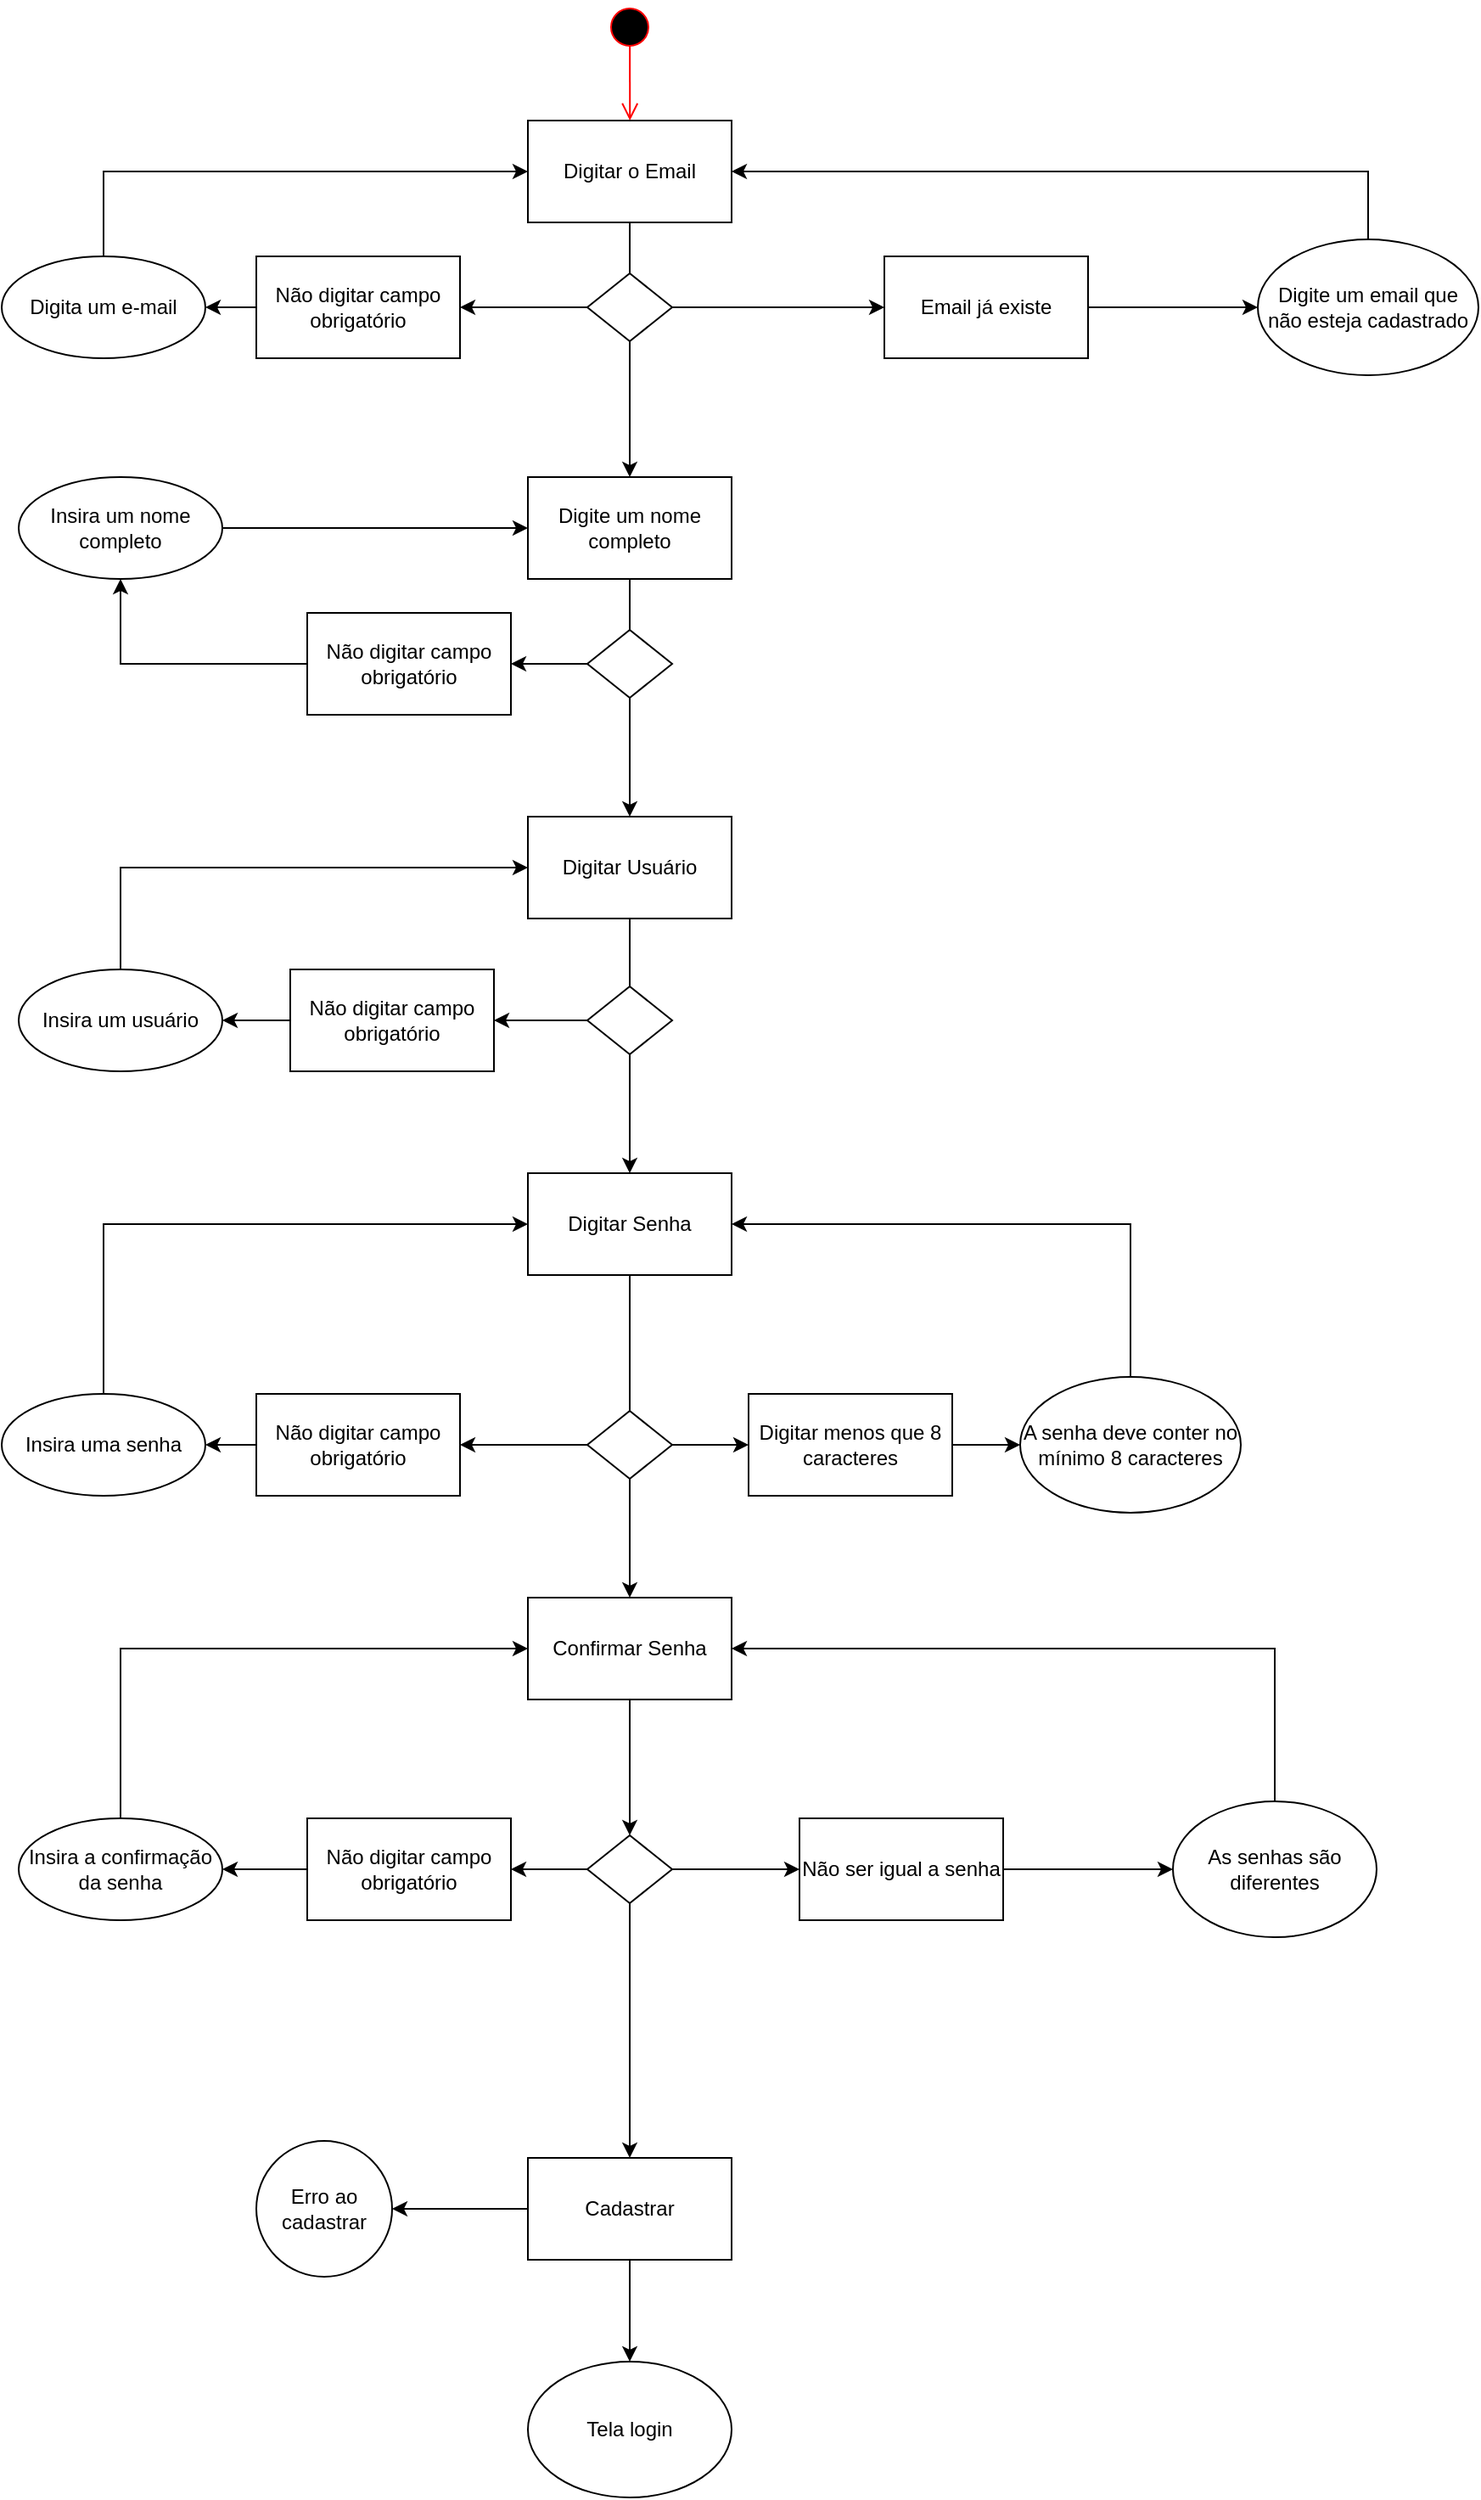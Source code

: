 <mxfile version="24.7.6">
  <diagram name="Página-1" id="m51AZlesysTWS4gtmlsb">
    <mxGraphModel dx="2014" dy="638" grid="1" gridSize="10" guides="1" tooltips="1" connect="1" arrows="1" fold="1" page="1" pageScale="1" pageWidth="827" pageHeight="1169" math="0" shadow="0">
      <root>
        <mxCell id="0" />
        <mxCell id="1" parent="0" />
        <mxCell id="4Ot2-EcF4Pjps9G5-t95-6" style="edgeStyle=orthogonalEdgeStyle;rounded=0;orthogonalLoop=1;jettySize=auto;html=1;" parent="1" source="4Ot2-EcF4Pjps9G5-t95-1" target="4Ot2-EcF4Pjps9G5-t95-2" edge="1">
          <mxGeometry relative="1" as="geometry" />
        </mxCell>
        <mxCell id="9suPyyE1rasKGQ6SKx1s-49" value="" style="edgeStyle=orthogonalEdgeStyle;rounded=0;orthogonalLoop=1;jettySize=auto;html=1;exitX=0;exitY=0.5;exitDx=0;exitDy=0;" edge="1" parent="1" source="9suPyyE1rasKGQ6SKx1s-59" target="9suPyyE1rasKGQ6SKx1s-48">
          <mxGeometry relative="1" as="geometry" />
        </mxCell>
        <mxCell id="9suPyyE1rasKGQ6SKx1s-52" value="" style="edgeStyle=orthogonalEdgeStyle;rounded=0;orthogonalLoop=1;jettySize=auto;html=1;exitX=1;exitY=0.5;exitDx=0;exitDy=0;" edge="1" parent="1" source="9suPyyE1rasKGQ6SKx1s-59" target="9suPyyE1rasKGQ6SKx1s-51">
          <mxGeometry relative="1" as="geometry" />
        </mxCell>
        <mxCell id="4Ot2-EcF4Pjps9G5-t95-1" value="Digitar o Email" style="rounded=0;whiteSpace=wrap;html=1;" parent="1" vertex="1">
          <mxGeometry x="-40" y="90" width="120" height="60" as="geometry" />
        </mxCell>
        <mxCell id="4Ot2-EcF4Pjps9G5-t95-7" style="edgeStyle=orthogonalEdgeStyle;rounded=0;orthogonalLoop=1;jettySize=auto;html=1;" parent="1" source="9suPyyE1rasKGQ6SKx1s-63" target="4Ot2-EcF4Pjps9G5-t95-5" edge="1">
          <mxGeometry relative="1" as="geometry" />
        </mxCell>
        <mxCell id="4Ot2-EcF4Pjps9G5-t95-2" value="Digite um nome completo" style="rounded=0;whiteSpace=wrap;html=1;" parent="1" vertex="1">
          <mxGeometry x="-40" y="300" width="120" height="60" as="geometry" />
        </mxCell>
        <mxCell id="4Ot2-EcF4Pjps9G5-t95-9" style="edgeStyle=orthogonalEdgeStyle;rounded=0;orthogonalLoop=1;jettySize=auto;html=1;" parent="1" source="4Ot2-EcF4Pjps9G5-t95-3" target="4Ot2-EcF4Pjps9G5-t95-4" edge="1">
          <mxGeometry relative="1" as="geometry" />
        </mxCell>
        <mxCell id="4Ot2-EcF4Pjps9G5-t95-3" value="Digitar Senha" style="rounded=0;whiteSpace=wrap;html=1;" parent="1" vertex="1">
          <mxGeometry x="-40" y="710" width="120" height="60" as="geometry" />
        </mxCell>
        <mxCell id="9suPyyE1rasKGQ6SKx1s-24" value="" style="edgeStyle=orthogonalEdgeStyle;rounded=0;orthogonalLoop=1;jettySize=auto;html=1;" edge="1" parent="1" source="9suPyyE1rasKGQ6SKx1s-77" target="9suPyyE1rasKGQ6SKx1s-23">
          <mxGeometry relative="1" as="geometry" />
        </mxCell>
        <mxCell id="4Ot2-EcF4Pjps9G5-t95-4" value="Confirmar Senha" style="rounded=0;whiteSpace=wrap;html=1;" parent="1" vertex="1">
          <mxGeometry x="-40" y="960" width="120" height="60" as="geometry" />
        </mxCell>
        <mxCell id="4Ot2-EcF4Pjps9G5-t95-8" style="edgeStyle=orthogonalEdgeStyle;rounded=0;orthogonalLoop=1;jettySize=auto;html=1;" parent="1" source="4Ot2-EcF4Pjps9G5-t95-5" target="4Ot2-EcF4Pjps9G5-t95-3" edge="1">
          <mxGeometry relative="1" as="geometry" />
        </mxCell>
        <mxCell id="4Ot2-EcF4Pjps9G5-t95-5" value="Digitar Usuário" style="rounded=0;whiteSpace=wrap;html=1;" parent="1" vertex="1">
          <mxGeometry x="-40" y="500" width="120" height="60" as="geometry" />
        </mxCell>
        <mxCell id="4Ot2-EcF4Pjps9G5-t95-15" value="Tela login" style="ellipse;whiteSpace=wrap;html=1;rounded=0;" parent="1" vertex="1">
          <mxGeometry x="-40" y="1410" width="120" height="80" as="geometry" />
        </mxCell>
        <mxCell id="9suPyyE1rasKGQ6SKx1s-86" style="edgeStyle=orthogonalEdgeStyle;rounded=0;orthogonalLoop=1;jettySize=auto;html=1;entryX=0;entryY=0.5;entryDx=0;entryDy=0;" edge="1" parent="1" source="9suPyyE1rasKGQ6SKx1s-1" target="4Ot2-EcF4Pjps9G5-t95-1">
          <mxGeometry relative="1" as="geometry">
            <Array as="points">
              <mxPoint x="-290" y="120" />
            </Array>
          </mxGeometry>
        </mxCell>
        <mxCell id="9suPyyE1rasKGQ6SKx1s-1" value="Digita um e-mail" style="ellipse;whiteSpace=wrap;html=1;" vertex="1" parent="1">
          <mxGeometry x="-350" y="170" width="120" height="60" as="geometry" />
        </mxCell>
        <mxCell id="9suPyyE1rasKGQ6SKx1s-66" style="edgeStyle=orthogonalEdgeStyle;rounded=0;orthogonalLoop=1;jettySize=auto;html=1;entryX=0;entryY=0.5;entryDx=0;entryDy=0;" edge="1" parent="1" source="9suPyyE1rasKGQ6SKx1s-5" target="4Ot2-EcF4Pjps9G5-t95-2">
          <mxGeometry relative="1" as="geometry" />
        </mxCell>
        <mxCell id="9suPyyE1rasKGQ6SKx1s-5" value="Insira um nome completo" style="ellipse;whiteSpace=wrap;html=1;" vertex="1" parent="1">
          <mxGeometry x="-340" y="300" width="120" height="60" as="geometry" />
        </mxCell>
        <mxCell id="9suPyyE1rasKGQ6SKx1s-69" style="edgeStyle=orthogonalEdgeStyle;rounded=0;orthogonalLoop=1;jettySize=auto;html=1;entryX=0;entryY=0.5;entryDx=0;entryDy=0;" edge="1" parent="1" source="9suPyyE1rasKGQ6SKx1s-14" target="4Ot2-EcF4Pjps9G5-t95-5">
          <mxGeometry relative="1" as="geometry">
            <Array as="points">
              <mxPoint x="-280" y="530" />
            </Array>
          </mxGeometry>
        </mxCell>
        <mxCell id="9suPyyE1rasKGQ6SKx1s-14" value="Insira um usuário" style="ellipse;whiteSpace=wrap;html=1;" vertex="1" parent="1">
          <mxGeometry x="-340" y="590" width="120" height="60" as="geometry" />
        </mxCell>
        <mxCell id="9suPyyE1rasKGQ6SKx1s-72" style="edgeStyle=orthogonalEdgeStyle;rounded=0;orthogonalLoop=1;jettySize=auto;html=1;entryX=0;entryY=0.5;entryDx=0;entryDy=0;" edge="1" parent="1" source="9suPyyE1rasKGQ6SKx1s-18" target="4Ot2-EcF4Pjps9G5-t95-3">
          <mxGeometry relative="1" as="geometry">
            <Array as="points">
              <mxPoint x="-290" y="740" />
            </Array>
          </mxGeometry>
        </mxCell>
        <mxCell id="9suPyyE1rasKGQ6SKx1s-18" value="Insira uma senha" style="ellipse;whiteSpace=wrap;html=1;" vertex="1" parent="1">
          <mxGeometry x="-350" y="840" width="120" height="60" as="geometry" />
        </mxCell>
        <mxCell id="9suPyyE1rasKGQ6SKx1s-80" style="edgeStyle=orthogonalEdgeStyle;rounded=0;orthogonalLoop=1;jettySize=auto;html=1;entryX=0;entryY=0.5;entryDx=0;entryDy=0;" edge="1" parent="1" source="9suPyyE1rasKGQ6SKx1s-22" target="4Ot2-EcF4Pjps9G5-t95-4">
          <mxGeometry relative="1" as="geometry">
            <Array as="points">
              <mxPoint x="-280" y="990" />
            </Array>
          </mxGeometry>
        </mxCell>
        <mxCell id="9suPyyE1rasKGQ6SKx1s-22" value="Insira a confirmação da senha" style="ellipse;whiteSpace=wrap;html=1;" vertex="1" parent="1">
          <mxGeometry x="-340" y="1090" width="120" height="60" as="geometry" />
        </mxCell>
        <mxCell id="9suPyyE1rasKGQ6SKx1s-25" value="" style="edgeStyle=orthogonalEdgeStyle;rounded=0;orthogonalLoop=1;jettySize=auto;html=1;" edge="1" parent="1" source="9suPyyE1rasKGQ6SKx1s-23" target="4Ot2-EcF4Pjps9G5-t95-15">
          <mxGeometry relative="1" as="geometry" />
        </mxCell>
        <mxCell id="9suPyyE1rasKGQ6SKx1s-88" value="" style="edgeStyle=orthogonalEdgeStyle;rounded=0;orthogonalLoop=1;jettySize=auto;html=1;" edge="1" parent="1" source="9suPyyE1rasKGQ6SKx1s-23">
          <mxGeometry relative="1" as="geometry">
            <mxPoint x="-120" y="1320" as="targetPoint" />
          </mxGeometry>
        </mxCell>
        <mxCell id="9suPyyE1rasKGQ6SKx1s-23" value="Cadastrar" style="rounded=0;whiteSpace=wrap;html=1;" vertex="1" parent="1">
          <mxGeometry x="-40" y="1290" width="120" height="60" as="geometry" />
        </mxCell>
        <mxCell id="9suPyyE1rasKGQ6SKx1s-28" value="Erro ao cadastrar" style="ellipse;whiteSpace=wrap;html=1;rounded=0;" vertex="1" parent="1">
          <mxGeometry x="-200" y="1280" width="80" height="80" as="geometry" />
        </mxCell>
        <mxCell id="9suPyyE1rasKGQ6SKx1s-76" style="edgeStyle=orthogonalEdgeStyle;rounded=0;orthogonalLoop=1;jettySize=auto;html=1;entryX=1;entryY=0.5;entryDx=0;entryDy=0;" edge="1" parent="1" source="9suPyyE1rasKGQ6SKx1s-30" target="4Ot2-EcF4Pjps9G5-t95-3">
          <mxGeometry relative="1" as="geometry">
            <Array as="points">
              <mxPoint x="315" y="740" />
            </Array>
          </mxGeometry>
        </mxCell>
        <mxCell id="9suPyyE1rasKGQ6SKx1s-30" value="A senha deve conter no mínimo 8 caracteres" style="ellipse;whiteSpace=wrap;html=1;rounded=0;" vertex="1" parent="1">
          <mxGeometry x="250" y="830" width="130" height="80" as="geometry" />
        </mxCell>
        <mxCell id="9suPyyE1rasKGQ6SKx1s-38" style="edgeStyle=orthogonalEdgeStyle;rounded=0;orthogonalLoop=1;jettySize=auto;html=1;" edge="1" parent="1" source="9suPyyE1rasKGQ6SKx1s-36" target="9suPyyE1rasKGQ6SKx1s-22">
          <mxGeometry relative="1" as="geometry" />
        </mxCell>
        <mxCell id="9suPyyE1rasKGQ6SKx1s-36" value="Não digitar campo obrigatório" style="rounded=0;whiteSpace=wrap;html=1;" vertex="1" parent="1">
          <mxGeometry x="-170" y="1090" width="120" height="60" as="geometry" />
        </mxCell>
        <mxCell id="9suPyyE1rasKGQ6SKx1s-41" style="edgeStyle=orthogonalEdgeStyle;rounded=0;orthogonalLoop=1;jettySize=auto;html=1;entryX=1;entryY=0.5;entryDx=0;entryDy=0;" edge="1" parent="1" source="9suPyyE1rasKGQ6SKx1s-39" target="9suPyyE1rasKGQ6SKx1s-18">
          <mxGeometry relative="1" as="geometry" />
        </mxCell>
        <mxCell id="9suPyyE1rasKGQ6SKx1s-39" value="Não digitar campo obrigatório" style="rounded=0;whiteSpace=wrap;html=1;" vertex="1" parent="1">
          <mxGeometry x="-200" y="840" width="120" height="60" as="geometry" />
        </mxCell>
        <mxCell id="9suPyyE1rasKGQ6SKx1s-44" style="edgeStyle=orthogonalEdgeStyle;rounded=0;orthogonalLoop=1;jettySize=auto;html=1;" edge="1" parent="1" source="9suPyyE1rasKGQ6SKx1s-42" target="9suPyyE1rasKGQ6SKx1s-14">
          <mxGeometry relative="1" as="geometry" />
        </mxCell>
        <mxCell id="9suPyyE1rasKGQ6SKx1s-42" value="Não digitar campo obrigatório" style="rounded=0;whiteSpace=wrap;html=1;" vertex="1" parent="1">
          <mxGeometry x="-180" y="590" width="120" height="60" as="geometry" />
        </mxCell>
        <mxCell id="9suPyyE1rasKGQ6SKx1s-47" value="" style="edgeStyle=orthogonalEdgeStyle;rounded=0;orthogonalLoop=1;jettySize=auto;html=1;" edge="1" parent="1" source="9suPyyE1rasKGQ6SKx1s-45" target="9suPyyE1rasKGQ6SKx1s-5">
          <mxGeometry relative="1" as="geometry" />
        </mxCell>
        <mxCell id="9suPyyE1rasKGQ6SKx1s-45" value="Não digitar campo obrigatório" style="rounded=0;whiteSpace=wrap;html=1;" vertex="1" parent="1">
          <mxGeometry x="-170" y="380" width="120" height="60" as="geometry" />
        </mxCell>
        <mxCell id="9suPyyE1rasKGQ6SKx1s-50" value="" style="edgeStyle=orthogonalEdgeStyle;rounded=0;orthogonalLoop=1;jettySize=auto;html=1;" edge="1" parent="1" source="9suPyyE1rasKGQ6SKx1s-48" target="9suPyyE1rasKGQ6SKx1s-1">
          <mxGeometry relative="1" as="geometry" />
        </mxCell>
        <mxCell id="9suPyyE1rasKGQ6SKx1s-48" value="Não digitar campo obrigatório" style="rounded=0;whiteSpace=wrap;html=1;" vertex="1" parent="1">
          <mxGeometry x="-200" y="170" width="120" height="60" as="geometry" />
        </mxCell>
        <mxCell id="9suPyyE1rasKGQ6SKx1s-54" value="" style="edgeStyle=orthogonalEdgeStyle;rounded=0;orthogonalLoop=1;jettySize=auto;html=1;" edge="1" parent="1" source="9suPyyE1rasKGQ6SKx1s-51" target="9suPyyE1rasKGQ6SKx1s-53">
          <mxGeometry relative="1" as="geometry" />
        </mxCell>
        <mxCell id="9suPyyE1rasKGQ6SKx1s-51" value="Email já existe" style="rounded=0;whiteSpace=wrap;html=1;" vertex="1" parent="1">
          <mxGeometry x="170" y="170" width="120" height="60" as="geometry" />
        </mxCell>
        <mxCell id="9suPyyE1rasKGQ6SKx1s-62" style="edgeStyle=orthogonalEdgeStyle;rounded=0;orthogonalLoop=1;jettySize=auto;html=1;entryX=1;entryY=0.5;entryDx=0;entryDy=0;" edge="1" parent="1" source="9suPyyE1rasKGQ6SKx1s-53" target="4Ot2-EcF4Pjps9G5-t95-1">
          <mxGeometry relative="1" as="geometry">
            <Array as="points">
              <mxPoint x="455" y="120" />
            </Array>
          </mxGeometry>
        </mxCell>
        <mxCell id="9suPyyE1rasKGQ6SKx1s-53" value="Digite um email que não esteja cadastrado" style="ellipse;whiteSpace=wrap;html=1;rounded=0;" vertex="1" parent="1">
          <mxGeometry x="390" y="160" width="130" height="80" as="geometry" />
        </mxCell>
        <mxCell id="9suPyyE1rasKGQ6SKx1s-56" value="" style="ellipse;html=1;shape=startState;fillColor=#000000;strokeColor=#ff0000;" vertex="1" parent="1">
          <mxGeometry x="5" y="20" width="30" height="30" as="geometry" />
        </mxCell>
        <mxCell id="9suPyyE1rasKGQ6SKx1s-57" value="" style="edgeStyle=orthogonalEdgeStyle;html=1;verticalAlign=bottom;endArrow=open;endSize=8;strokeColor=#ff0000;rounded=0;exitX=0.502;exitY=0.87;exitDx=0;exitDy=0;exitPerimeter=0;" edge="1" source="9suPyyE1rasKGQ6SKx1s-56" parent="1">
          <mxGeometry relative="1" as="geometry">
            <mxPoint x="19.94" y="90" as="targetPoint" />
            <mxPoint x="19.94" y="50" as="sourcePoint" />
            <Array as="points">
              <mxPoint x="20" y="90" />
            </Array>
          </mxGeometry>
        </mxCell>
        <mxCell id="9suPyyE1rasKGQ6SKx1s-59" value="" style="rhombus;whiteSpace=wrap;html=1;" vertex="1" parent="1">
          <mxGeometry x="-5" y="180" width="50" height="40" as="geometry" />
        </mxCell>
        <mxCell id="9suPyyE1rasKGQ6SKx1s-64" value="" style="edgeStyle=orthogonalEdgeStyle;rounded=0;orthogonalLoop=1;jettySize=auto;html=1;endArrow=none;endFill=0;" edge="1" parent="1" source="4Ot2-EcF4Pjps9G5-t95-2" target="9suPyyE1rasKGQ6SKx1s-63">
          <mxGeometry relative="1" as="geometry">
            <mxPoint x="20" y="360" as="sourcePoint" />
            <mxPoint x="20" y="500" as="targetPoint" />
          </mxGeometry>
        </mxCell>
        <mxCell id="9suPyyE1rasKGQ6SKx1s-65" style="edgeStyle=orthogonalEdgeStyle;rounded=0;orthogonalLoop=1;jettySize=auto;html=1;entryX=1;entryY=0.5;entryDx=0;entryDy=0;" edge="1" parent="1" source="9suPyyE1rasKGQ6SKx1s-63" target="9suPyyE1rasKGQ6SKx1s-45">
          <mxGeometry relative="1" as="geometry" />
        </mxCell>
        <mxCell id="9suPyyE1rasKGQ6SKx1s-63" value="" style="rhombus;whiteSpace=wrap;html=1;" vertex="1" parent="1">
          <mxGeometry x="-5" y="390" width="50" height="40" as="geometry" />
        </mxCell>
        <mxCell id="9suPyyE1rasKGQ6SKx1s-68" value="" style="edgeStyle=orthogonalEdgeStyle;rounded=0;orthogonalLoop=1;jettySize=auto;html=1;" edge="1" parent="1" source="9suPyyE1rasKGQ6SKx1s-67" target="9suPyyE1rasKGQ6SKx1s-42">
          <mxGeometry relative="1" as="geometry" />
        </mxCell>
        <mxCell id="9suPyyE1rasKGQ6SKx1s-67" value="" style="rhombus;whiteSpace=wrap;html=1;" vertex="1" parent="1">
          <mxGeometry x="-5" y="600" width="50" height="40" as="geometry" />
        </mxCell>
        <mxCell id="9suPyyE1rasKGQ6SKx1s-71" value="" style="edgeStyle=orthogonalEdgeStyle;rounded=0;orthogonalLoop=1;jettySize=auto;html=1;" edge="1" parent="1" source="9suPyyE1rasKGQ6SKx1s-70" target="9suPyyE1rasKGQ6SKx1s-39">
          <mxGeometry relative="1" as="geometry" />
        </mxCell>
        <mxCell id="9suPyyE1rasKGQ6SKx1s-74" value="" style="edgeStyle=orthogonalEdgeStyle;rounded=0;orthogonalLoop=1;jettySize=auto;html=1;" edge="1" parent="1" source="9suPyyE1rasKGQ6SKx1s-70" target="9suPyyE1rasKGQ6SKx1s-73">
          <mxGeometry relative="1" as="geometry" />
        </mxCell>
        <mxCell id="9suPyyE1rasKGQ6SKx1s-70" value="" style="rhombus;whiteSpace=wrap;html=1;" vertex="1" parent="1">
          <mxGeometry x="-5" y="850" width="50" height="40" as="geometry" />
        </mxCell>
        <mxCell id="9suPyyE1rasKGQ6SKx1s-75" value="" style="edgeStyle=orthogonalEdgeStyle;rounded=0;orthogonalLoop=1;jettySize=auto;html=1;" edge="1" parent="1" source="9suPyyE1rasKGQ6SKx1s-73" target="9suPyyE1rasKGQ6SKx1s-30">
          <mxGeometry relative="1" as="geometry" />
        </mxCell>
        <mxCell id="9suPyyE1rasKGQ6SKx1s-73" value="Digitar menos que 8 caracteres" style="whiteSpace=wrap;html=1;" vertex="1" parent="1">
          <mxGeometry x="90" y="840" width="120" height="60" as="geometry" />
        </mxCell>
        <mxCell id="9suPyyE1rasKGQ6SKx1s-78" value="" style="edgeStyle=orthogonalEdgeStyle;rounded=0;orthogonalLoop=1;jettySize=auto;html=1;" edge="1" parent="1" source="4Ot2-EcF4Pjps9G5-t95-4" target="9suPyyE1rasKGQ6SKx1s-77">
          <mxGeometry relative="1" as="geometry">
            <mxPoint x="20" y="1050" as="sourcePoint" />
            <mxPoint x="20" y="1290" as="targetPoint" />
          </mxGeometry>
        </mxCell>
        <mxCell id="9suPyyE1rasKGQ6SKx1s-79" value="" style="edgeStyle=orthogonalEdgeStyle;rounded=0;orthogonalLoop=1;jettySize=auto;html=1;" edge="1" parent="1" source="9suPyyE1rasKGQ6SKx1s-77" target="9suPyyE1rasKGQ6SKx1s-36">
          <mxGeometry relative="1" as="geometry" />
        </mxCell>
        <mxCell id="9suPyyE1rasKGQ6SKx1s-82" value="" style="edgeStyle=orthogonalEdgeStyle;rounded=0;orthogonalLoop=1;jettySize=auto;html=1;" edge="1" parent="1" source="9suPyyE1rasKGQ6SKx1s-77" target="9suPyyE1rasKGQ6SKx1s-81">
          <mxGeometry relative="1" as="geometry" />
        </mxCell>
        <mxCell id="9suPyyE1rasKGQ6SKx1s-77" value="" style="rhombus;whiteSpace=wrap;html=1;" vertex="1" parent="1">
          <mxGeometry x="-5" y="1100" width="50" height="40" as="geometry" />
        </mxCell>
        <mxCell id="9suPyyE1rasKGQ6SKx1s-84" value="" style="edgeStyle=orthogonalEdgeStyle;rounded=0;orthogonalLoop=1;jettySize=auto;html=1;" edge="1" parent="1" source="9suPyyE1rasKGQ6SKx1s-81" target="9suPyyE1rasKGQ6SKx1s-83">
          <mxGeometry relative="1" as="geometry" />
        </mxCell>
        <mxCell id="9suPyyE1rasKGQ6SKx1s-81" value="Não ser igual a senha" style="rounded=0;whiteSpace=wrap;html=1;" vertex="1" parent="1">
          <mxGeometry x="120" y="1090" width="120" height="60" as="geometry" />
        </mxCell>
        <mxCell id="9suPyyE1rasKGQ6SKx1s-85" style="edgeStyle=orthogonalEdgeStyle;rounded=0;orthogonalLoop=1;jettySize=auto;html=1;entryX=1;entryY=0.5;entryDx=0;entryDy=0;" edge="1" parent="1" source="9suPyyE1rasKGQ6SKx1s-83" target="4Ot2-EcF4Pjps9G5-t95-4">
          <mxGeometry relative="1" as="geometry">
            <Array as="points">
              <mxPoint x="400" y="990" />
            </Array>
          </mxGeometry>
        </mxCell>
        <mxCell id="9suPyyE1rasKGQ6SKx1s-83" value="As senhas são diferentes" style="ellipse;whiteSpace=wrap;html=1;rounded=0;" vertex="1" parent="1">
          <mxGeometry x="340" y="1080" width="120" height="80" as="geometry" />
        </mxCell>
      </root>
    </mxGraphModel>
  </diagram>
</mxfile>
